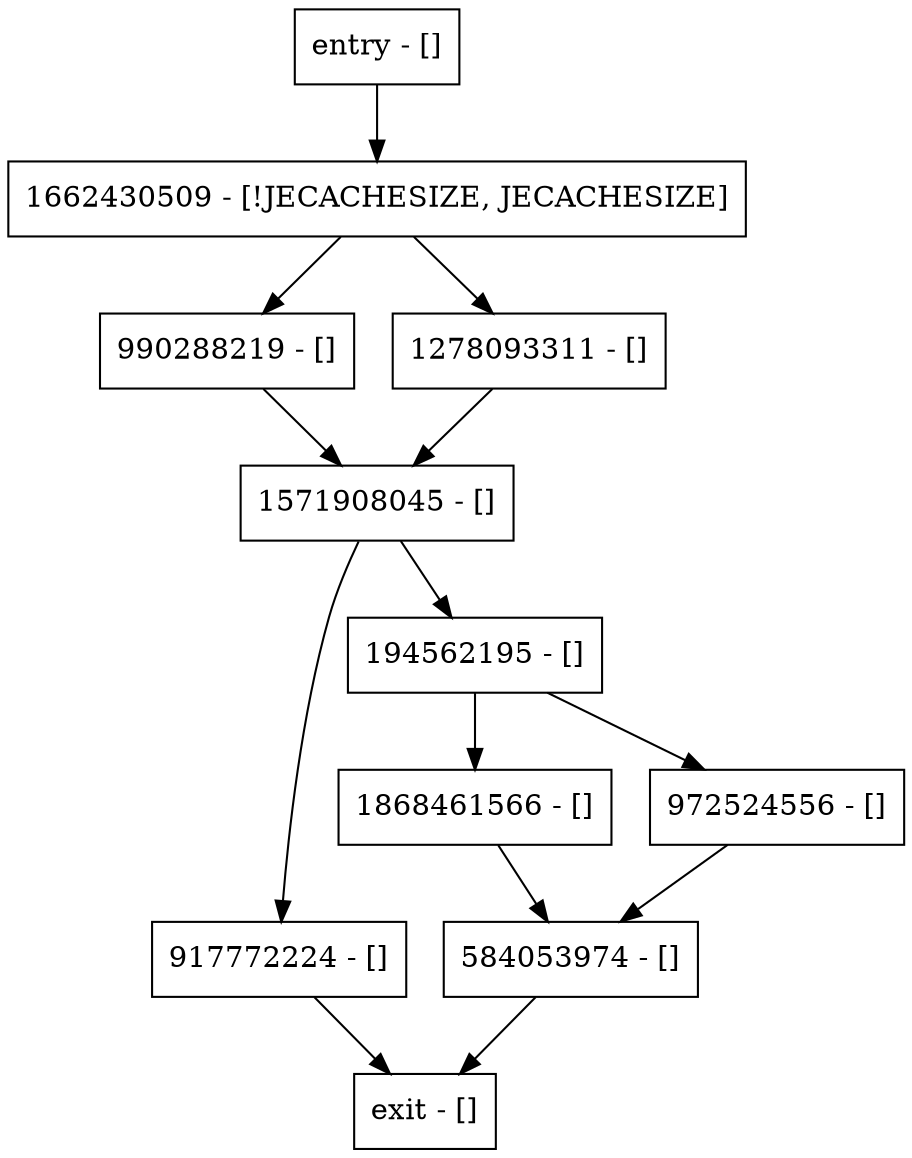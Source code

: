 digraph open {
node [shape=record];
1571908045 [label="1571908045 - []"];
1868461566 [label="1868461566 - []"];
entry [label="entry - []"];
exit [label="exit - []"];
990288219 [label="990288219 - []"];
584053974 [label="584053974 - []"];
1278093311 [label="1278093311 - []"];
917772224 [label="917772224 - []"];
1662430509 [label="1662430509 - [!JECACHESIZE, JECACHESIZE]"];
194562195 [label="194562195 - []"];
972524556 [label="972524556 - []"];
entry;
exit;
1571908045 -> 917772224;
1571908045 -> 194562195;
1868461566 -> 584053974;
entry -> 1662430509;
990288219 -> 1571908045;
584053974 -> exit;
1278093311 -> 1571908045;
917772224 -> exit;
1662430509 -> 990288219;
1662430509 -> 1278093311;
194562195 -> 1868461566;
194562195 -> 972524556;
972524556 -> 584053974;
}
